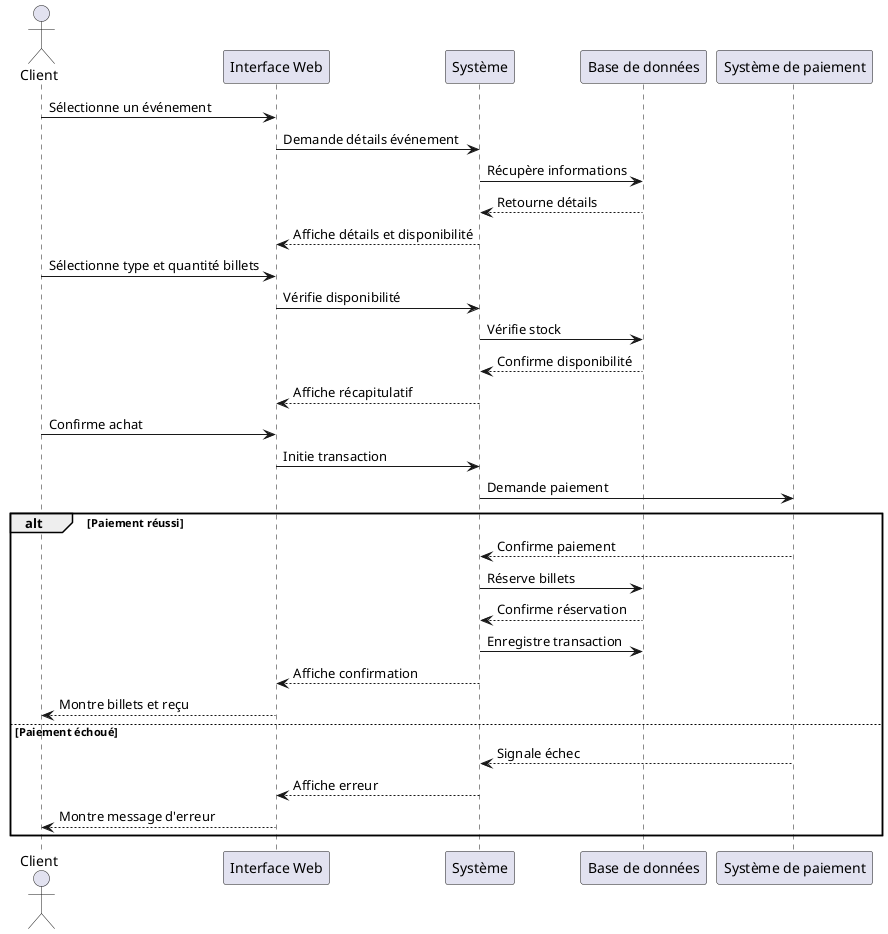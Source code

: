 @startuml Sequence Diagram - Book Ticket

actor Client
participant "Interface Web" as UI
participant "Système" as System
participant "Base de données" as DB
participant "Système de paiement" as Payment

Client -> UI: Sélectionne un événement
UI -> System: Demande détails événement
System -> DB: Récupère informations
DB --> System: Retourne détails
System --> UI: Affiche détails et disponibilité

Client -> UI: Sélectionne type et quantité billets
UI -> System: Vérifie disponibilité
System -> DB: Vérifie stock
DB --> System: Confirme disponibilité
System --> UI: Affiche récapitulatif

Client -> UI: Confirme achat
UI -> System: Initie transaction
System -> Payment: Demande paiement

alt Paiement réussi
    Payment --> System: Confirme paiement
    System -> DB: Réserve billets
    DB --> System: Confirme réservation
    System -> DB: Enregistre transaction
    System --> UI: Affiche confirmation
    UI --> Client: Montre billets et reçu
else Paiement échoué
    Payment --> System: Signale échec
    System --> UI: Affiche erreur
    UI --> Client: Montre message d'erreur
end

@enduml
